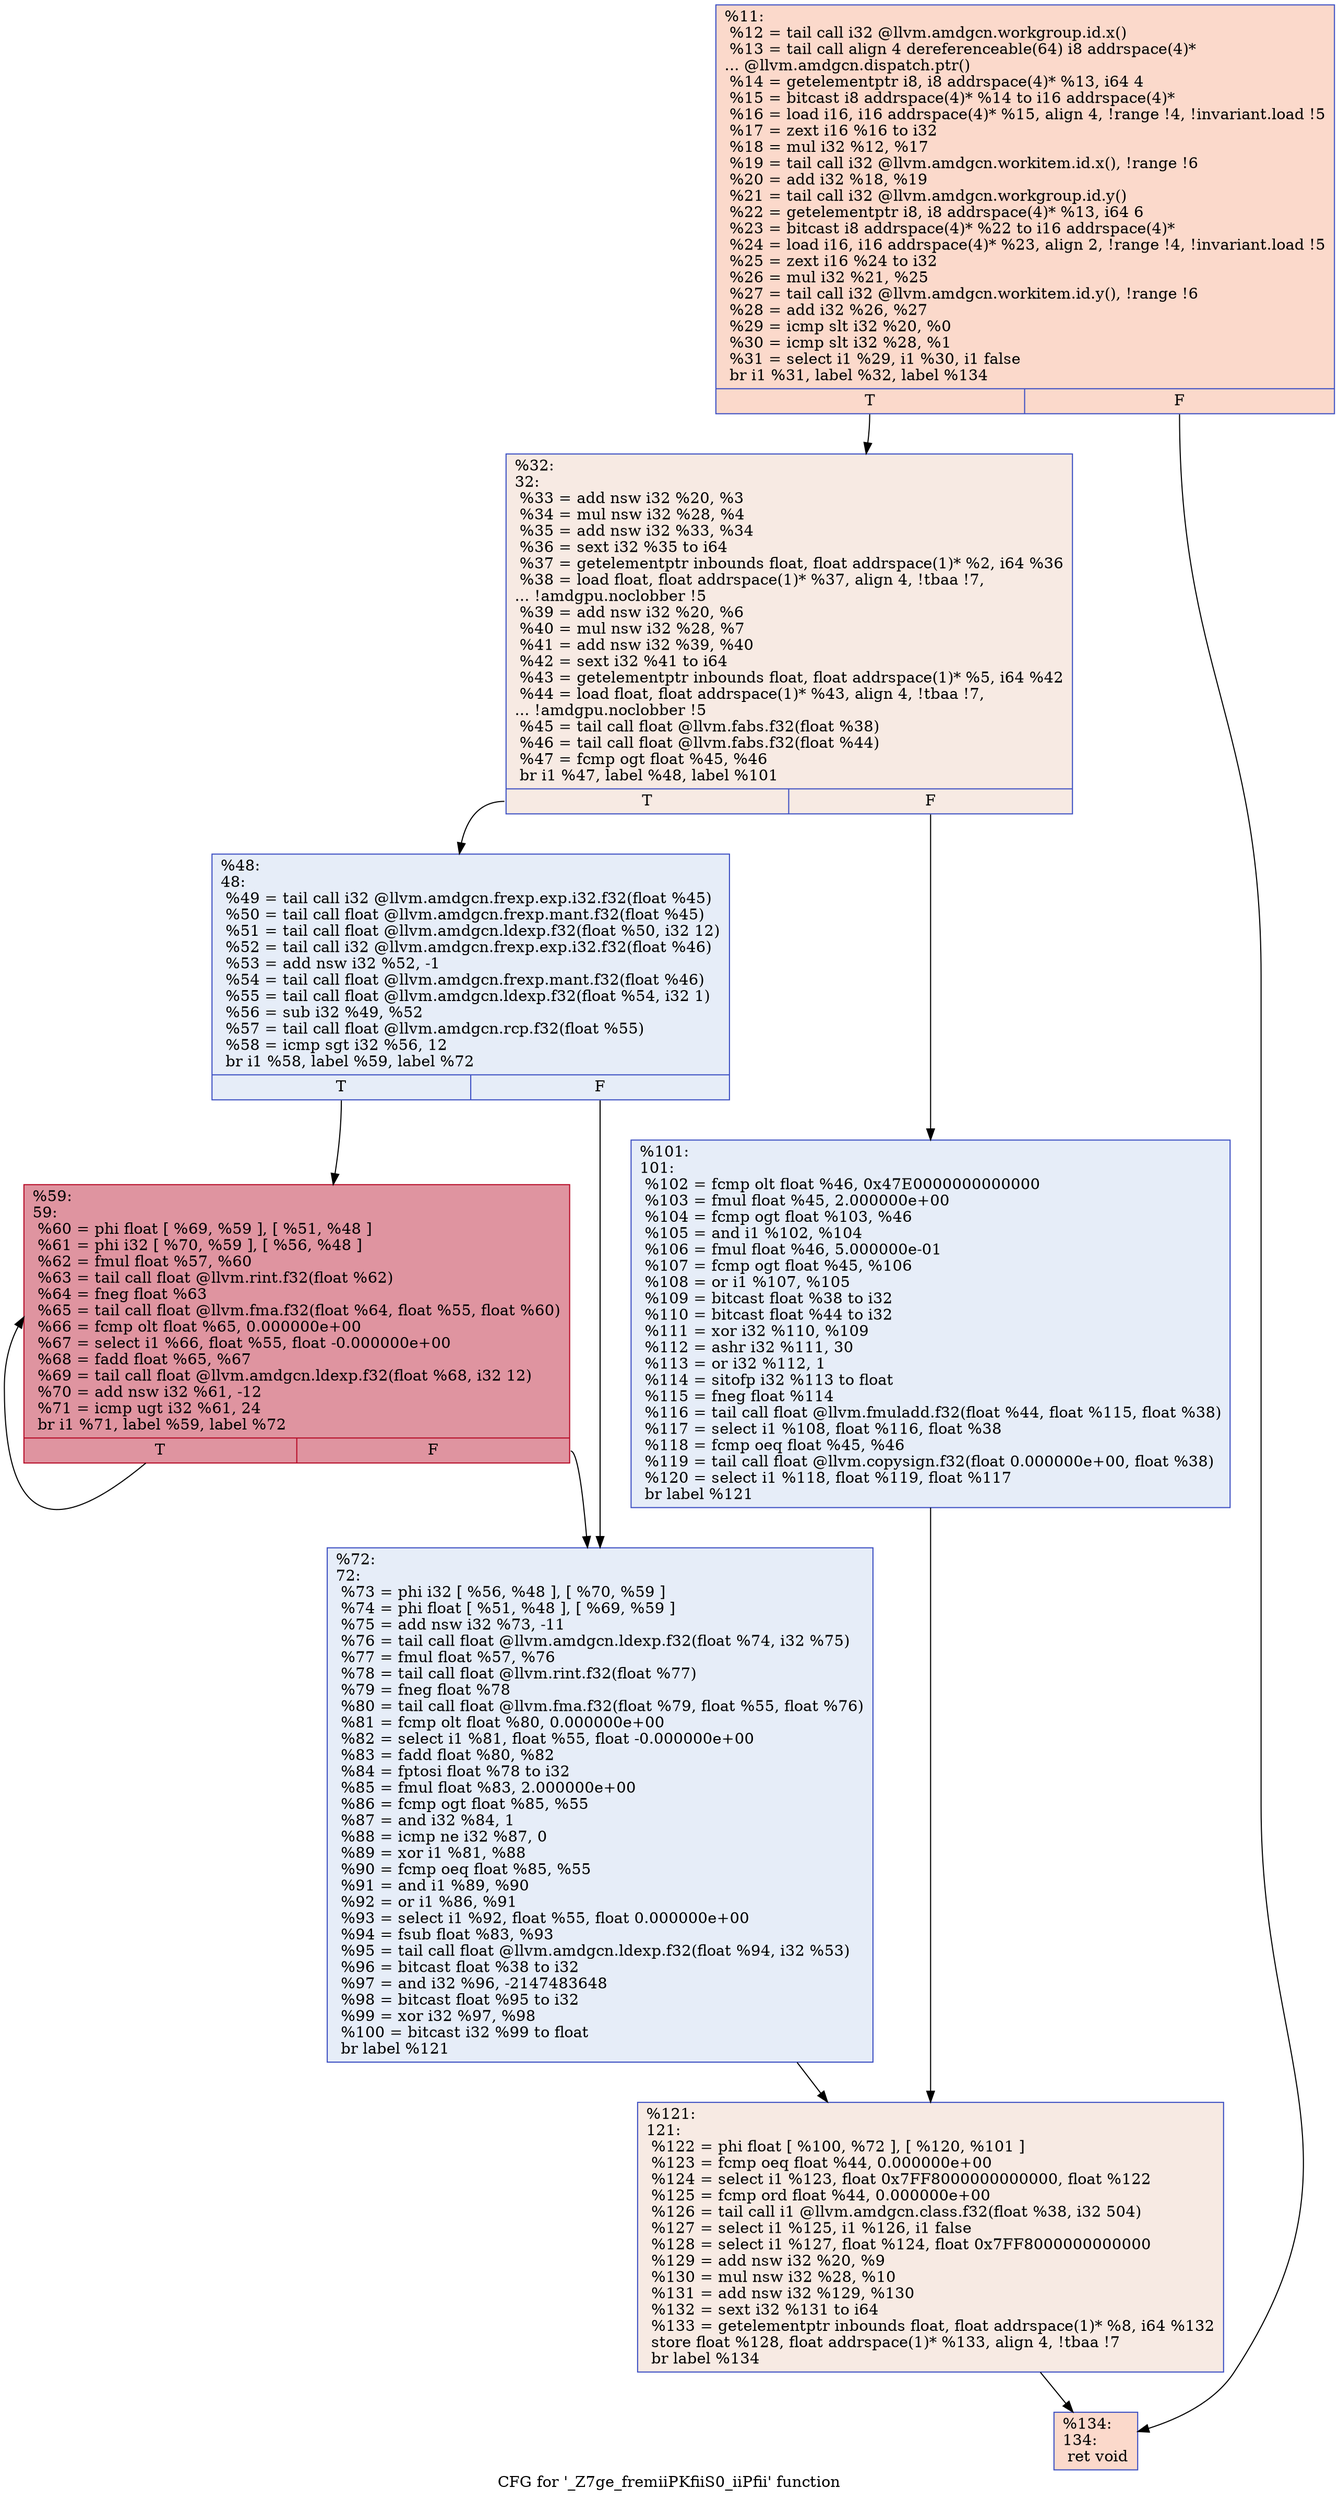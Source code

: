 digraph "CFG for '_Z7ge_fremiiPKfiiS0_iiPfii' function" {
	label="CFG for '_Z7ge_fremiiPKfiiS0_iiPfii' function";

	Node0x5c1af80 [shape=record,color="#3d50c3ff", style=filled, fillcolor="#f7a88970",label="{%11:\l  %12 = tail call i32 @llvm.amdgcn.workgroup.id.x()\l  %13 = tail call align 4 dereferenceable(64) i8 addrspace(4)*\l... @llvm.amdgcn.dispatch.ptr()\l  %14 = getelementptr i8, i8 addrspace(4)* %13, i64 4\l  %15 = bitcast i8 addrspace(4)* %14 to i16 addrspace(4)*\l  %16 = load i16, i16 addrspace(4)* %15, align 4, !range !4, !invariant.load !5\l  %17 = zext i16 %16 to i32\l  %18 = mul i32 %12, %17\l  %19 = tail call i32 @llvm.amdgcn.workitem.id.x(), !range !6\l  %20 = add i32 %18, %19\l  %21 = tail call i32 @llvm.amdgcn.workgroup.id.y()\l  %22 = getelementptr i8, i8 addrspace(4)* %13, i64 6\l  %23 = bitcast i8 addrspace(4)* %22 to i16 addrspace(4)*\l  %24 = load i16, i16 addrspace(4)* %23, align 2, !range !4, !invariant.load !5\l  %25 = zext i16 %24 to i32\l  %26 = mul i32 %21, %25\l  %27 = tail call i32 @llvm.amdgcn.workitem.id.y(), !range !6\l  %28 = add i32 %26, %27\l  %29 = icmp slt i32 %20, %0\l  %30 = icmp slt i32 %28, %1\l  %31 = select i1 %29, i1 %30, i1 false\l  br i1 %31, label %32, label %134\l|{<s0>T|<s1>F}}"];
	Node0x5c1af80:s0 -> Node0x5c1f5a0;
	Node0x5c1af80:s1 -> Node0x5c1f630;
	Node0x5c1f5a0 [shape=record,color="#3d50c3ff", style=filled, fillcolor="#eed0c070",label="{%32:\l32:                                               \l  %33 = add nsw i32 %20, %3\l  %34 = mul nsw i32 %28, %4\l  %35 = add nsw i32 %33, %34\l  %36 = sext i32 %35 to i64\l  %37 = getelementptr inbounds float, float addrspace(1)* %2, i64 %36\l  %38 = load float, float addrspace(1)* %37, align 4, !tbaa !7,\l... !amdgpu.noclobber !5\l  %39 = add nsw i32 %20, %6\l  %40 = mul nsw i32 %28, %7\l  %41 = add nsw i32 %39, %40\l  %42 = sext i32 %41 to i64\l  %43 = getelementptr inbounds float, float addrspace(1)* %5, i64 %42\l  %44 = load float, float addrspace(1)* %43, align 4, !tbaa !7,\l... !amdgpu.noclobber !5\l  %45 = tail call float @llvm.fabs.f32(float %38)\l  %46 = tail call float @llvm.fabs.f32(float %44)\l  %47 = fcmp ogt float %45, %46\l  br i1 %47, label %48, label %101\l|{<s0>T|<s1>F}}"];
	Node0x5c1f5a0:s0 -> Node0x5c20a80;
	Node0x5c1f5a0:s1 -> Node0x5c20b10;
	Node0x5c20a80 [shape=record,color="#3d50c3ff", style=filled, fillcolor="#c7d7f070",label="{%48:\l48:                                               \l  %49 = tail call i32 @llvm.amdgcn.frexp.exp.i32.f32(float %45)\l  %50 = tail call float @llvm.amdgcn.frexp.mant.f32(float %45)\l  %51 = tail call float @llvm.amdgcn.ldexp.f32(float %50, i32 12)\l  %52 = tail call i32 @llvm.amdgcn.frexp.exp.i32.f32(float %46)\l  %53 = add nsw i32 %52, -1\l  %54 = tail call float @llvm.amdgcn.frexp.mant.f32(float %46)\l  %55 = tail call float @llvm.amdgcn.ldexp.f32(float %54, i32 1)\l  %56 = sub i32 %49, %52\l  %57 = tail call float @llvm.amdgcn.rcp.f32(float %55)\l  %58 = icmp sgt i32 %56, 12\l  br i1 %58, label %59, label %72\l|{<s0>T|<s1>F}}"];
	Node0x5c20a80:s0 -> Node0x5c219d0;
	Node0x5c20a80:s1 -> Node0x5c21a60;
	Node0x5c219d0 [shape=record,color="#b70d28ff", style=filled, fillcolor="#b70d2870",label="{%59:\l59:                                               \l  %60 = phi float [ %69, %59 ], [ %51, %48 ]\l  %61 = phi i32 [ %70, %59 ], [ %56, %48 ]\l  %62 = fmul float %57, %60\l  %63 = tail call float @llvm.rint.f32(float %62)\l  %64 = fneg float %63\l  %65 = tail call float @llvm.fma.f32(float %64, float %55, float %60)\l  %66 = fcmp olt float %65, 0.000000e+00\l  %67 = select i1 %66, float %55, float -0.000000e+00\l  %68 = fadd float %65, %67\l  %69 = tail call float @llvm.amdgcn.ldexp.f32(float %68, i32 12)\l  %70 = add nsw i32 %61, -12\l  %71 = icmp ugt i32 %61, 24\l  br i1 %71, label %59, label %72\l|{<s0>T|<s1>F}}"];
	Node0x5c219d0:s0 -> Node0x5c219d0;
	Node0x5c219d0:s1 -> Node0x5c21a60;
	Node0x5c21a60 [shape=record,color="#3d50c3ff", style=filled, fillcolor="#c7d7f070",label="{%72:\l72:                                               \l  %73 = phi i32 [ %56, %48 ], [ %70, %59 ]\l  %74 = phi float [ %51, %48 ], [ %69, %59 ]\l  %75 = add nsw i32 %73, -11\l  %76 = tail call float @llvm.amdgcn.ldexp.f32(float %74, i32 %75)\l  %77 = fmul float %57, %76\l  %78 = tail call float @llvm.rint.f32(float %77)\l  %79 = fneg float %78\l  %80 = tail call float @llvm.fma.f32(float %79, float %55, float %76)\l  %81 = fcmp olt float %80, 0.000000e+00\l  %82 = select i1 %81, float %55, float -0.000000e+00\l  %83 = fadd float %80, %82\l  %84 = fptosi float %78 to i32\l  %85 = fmul float %83, 2.000000e+00\l  %86 = fcmp ogt float %85, %55\l  %87 = and i32 %84, 1\l  %88 = icmp ne i32 %87, 0\l  %89 = xor i1 %81, %88\l  %90 = fcmp oeq float %85, %55\l  %91 = and i1 %89, %90\l  %92 = or i1 %86, %91\l  %93 = select i1 %92, float %55, float 0.000000e+00\l  %94 = fsub float %83, %93\l  %95 = tail call float @llvm.amdgcn.ldexp.f32(float %94, i32 %53)\l  %96 = bitcast float %38 to i32\l  %97 = and i32 %96, -2147483648\l  %98 = bitcast float %95 to i32\l  %99 = xor i32 %97, %98\l  %100 = bitcast i32 %99 to float\l  br label %121\l}"];
	Node0x5c21a60 -> Node0x5c24710;
	Node0x5c20b10 [shape=record,color="#3d50c3ff", style=filled, fillcolor="#c7d7f070",label="{%101:\l101:                                              \l  %102 = fcmp olt float %46, 0x47E0000000000000\l  %103 = fmul float %45, 2.000000e+00\l  %104 = fcmp ogt float %103, %46\l  %105 = and i1 %102, %104\l  %106 = fmul float %46, 5.000000e-01\l  %107 = fcmp ogt float %45, %106\l  %108 = or i1 %107, %105\l  %109 = bitcast float %38 to i32\l  %110 = bitcast float %44 to i32\l  %111 = xor i32 %110, %109\l  %112 = ashr i32 %111, 30\l  %113 = or i32 %112, 1\l  %114 = sitofp i32 %113 to float\l  %115 = fneg float %114\l  %116 = tail call float @llvm.fmuladd.f32(float %44, float %115, float %38)\l  %117 = select i1 %108, float %116, float %38\l  %118 = fcmp oeq float %45, %46\l  %119 = tail call float @llvm.copysign.f32(float 0.000000e+00, float %38)\l  %120 = select i1 %118, float %119, float %117\l  br label %121\l}"];
	Node0x5c20b10 -> Node0x5c24710;
	Node0x5c24710 [shape=record,color="#3d50c3ff", style=filled, fillcolor="#eed0c070",label="{%121:\l121:                                              \l  %122 = phi float [ %100, %72 ], [ %120, %101 ]\l  %123 = fcmp oeq float %44, 0.000000e+00\l  %124 = select i1 %123, float 0x7FF8000000000000, float %122\l  %125 = fcmp ord float %44, 0.000000e+00\l  %126 = tail call i1 @llvm.amdgcn.class.f32(float %38, i32 504)\l  %127 = select i1 %125, i1 %126, i1 false\l  %128 = select i1 %127, float %124, float 0x7FF8000000000000\l  %129 = add nsw i32 %20, %9\l  %130 = mul nsw i32 %28, %10\l  %131 = add nsw i32 %129, %130\l  %132 = sext i32 %131 to i64\l  %133 = getelementptr inbounds float, float addrspace(1)* %8, i64 %132\l  store float %128, float addrspace(1)* %133, align 4, !tbaa !7\l  br label %134\l}"];
	Node0x5c24710 -> Node0x5c1f630;
	Node0x5c1f630 [shape=record,color="#3d50c3ff", style=filled, fillcolor="#f7a88970",label="{%134:\l134:                                              \l  ret void\l}"];
}

